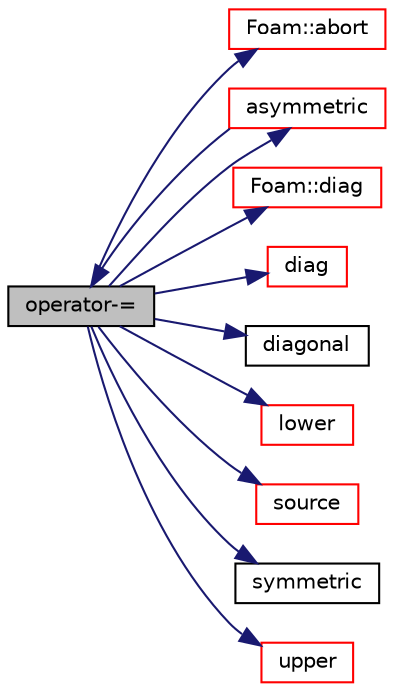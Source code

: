 digraph "operator-="
{
  bgcolor="transparent";
  edge [fontname="Helvetica",fontsize="10",labelfontname="Helvetica",labelfontsize="10"];
  node [fontname="Helvetica",fontsize="10",shape=record];
  rankdir="LR";
  Node1 [label="operator-=",height=0.2,width=0.4,color="black", fillcolor="grey75", style="filled", fontcolor="black"];
  Node1 -> Node2 [color="midnightblue",fontsize="10",style="solid",fontname="Helvetica"];
  Node2 [label="Foam::abort",height=0.2,width=0.4,color="red",URL="$a10974.html#a447107a607d03e417307c203fa5fb44b"];
  Node1 -> Node3 [color="midnightblue",fontsize="10",style="solid",fontname="Helvetica"];
  Node3 [label="asymmetric",height=0.2,width=0.4,color="red",URL="$a01307.html#aa9d1039c9d27fbd5467eadc204a33c21"];
  Node3 -> Node1 [color="midnightblue",fontsize="10",style="solid",fontname="Helvetica"];
  Node1 -> Node4 [color="midnightblue",fontsize="10",style="solid",fontname="Helvetica"];
  Node4 [label="Foam::diag",height=0.2,width=0.4,color="red",URL="$a10974.html#a8cdb0ba0633c91ed7041368519cd217c"];
  Node1 -> Node5 [color="midnightblue",fontsize="10",style="solid",fontname="Helvetica"];
  Node5 [label="diag",height=0.2,width=0.4,color="red",URL="$a01307.html#afd3add8997f8b9231f6d34b388cd7f3a"];
  Node1 -> Node6 [color="midnightblue",fontsize="10",style="solid",fontname="Helvetica"];
  Node6 [label="diagonal",height=0.2,width=0.4,color="black",URL="$a01307.html#a66251591919d0bd01285992e102d10b1"];
  Node1 -> Node7 [color="midnightblue",fontsize="10",style="solid",fontname="Helvetica"];
  Node7 [label="lower",height=0.2,width=0.4,color="red",URL="$a01307.html#aed8d4c3b9386a81ed7ff9f44cb736255"];
  Node1 -> Node8 [color="midnightblue",fontsize="10",style="solid",fontname="Helvetica"];
  Node8 [label="source",height=0.2,width=0.4,color="red",URL="$a01307.html#a3790e293cade7097b919633ed263158c"];
  Node1 -> Node9 [color="midnightblue",fontsize="10",style="solid",fontname="Helvetica"];
  Node9 [label="symmetric",height=0.2,width=0.4,color="black",URL="$a01307.html#a4c78e98ff53f5609f0607ec22be37157"];
  Node1 -> Node10 [color="midnightblue",fontsize="10",style="solid",fontname="Helvetica"];
  Node10 [label="upper",height=0.2,width=0.4,color="red",URL="$a01307.html#a53e005fd695b53bc8dd07c670f533b39"];
}

